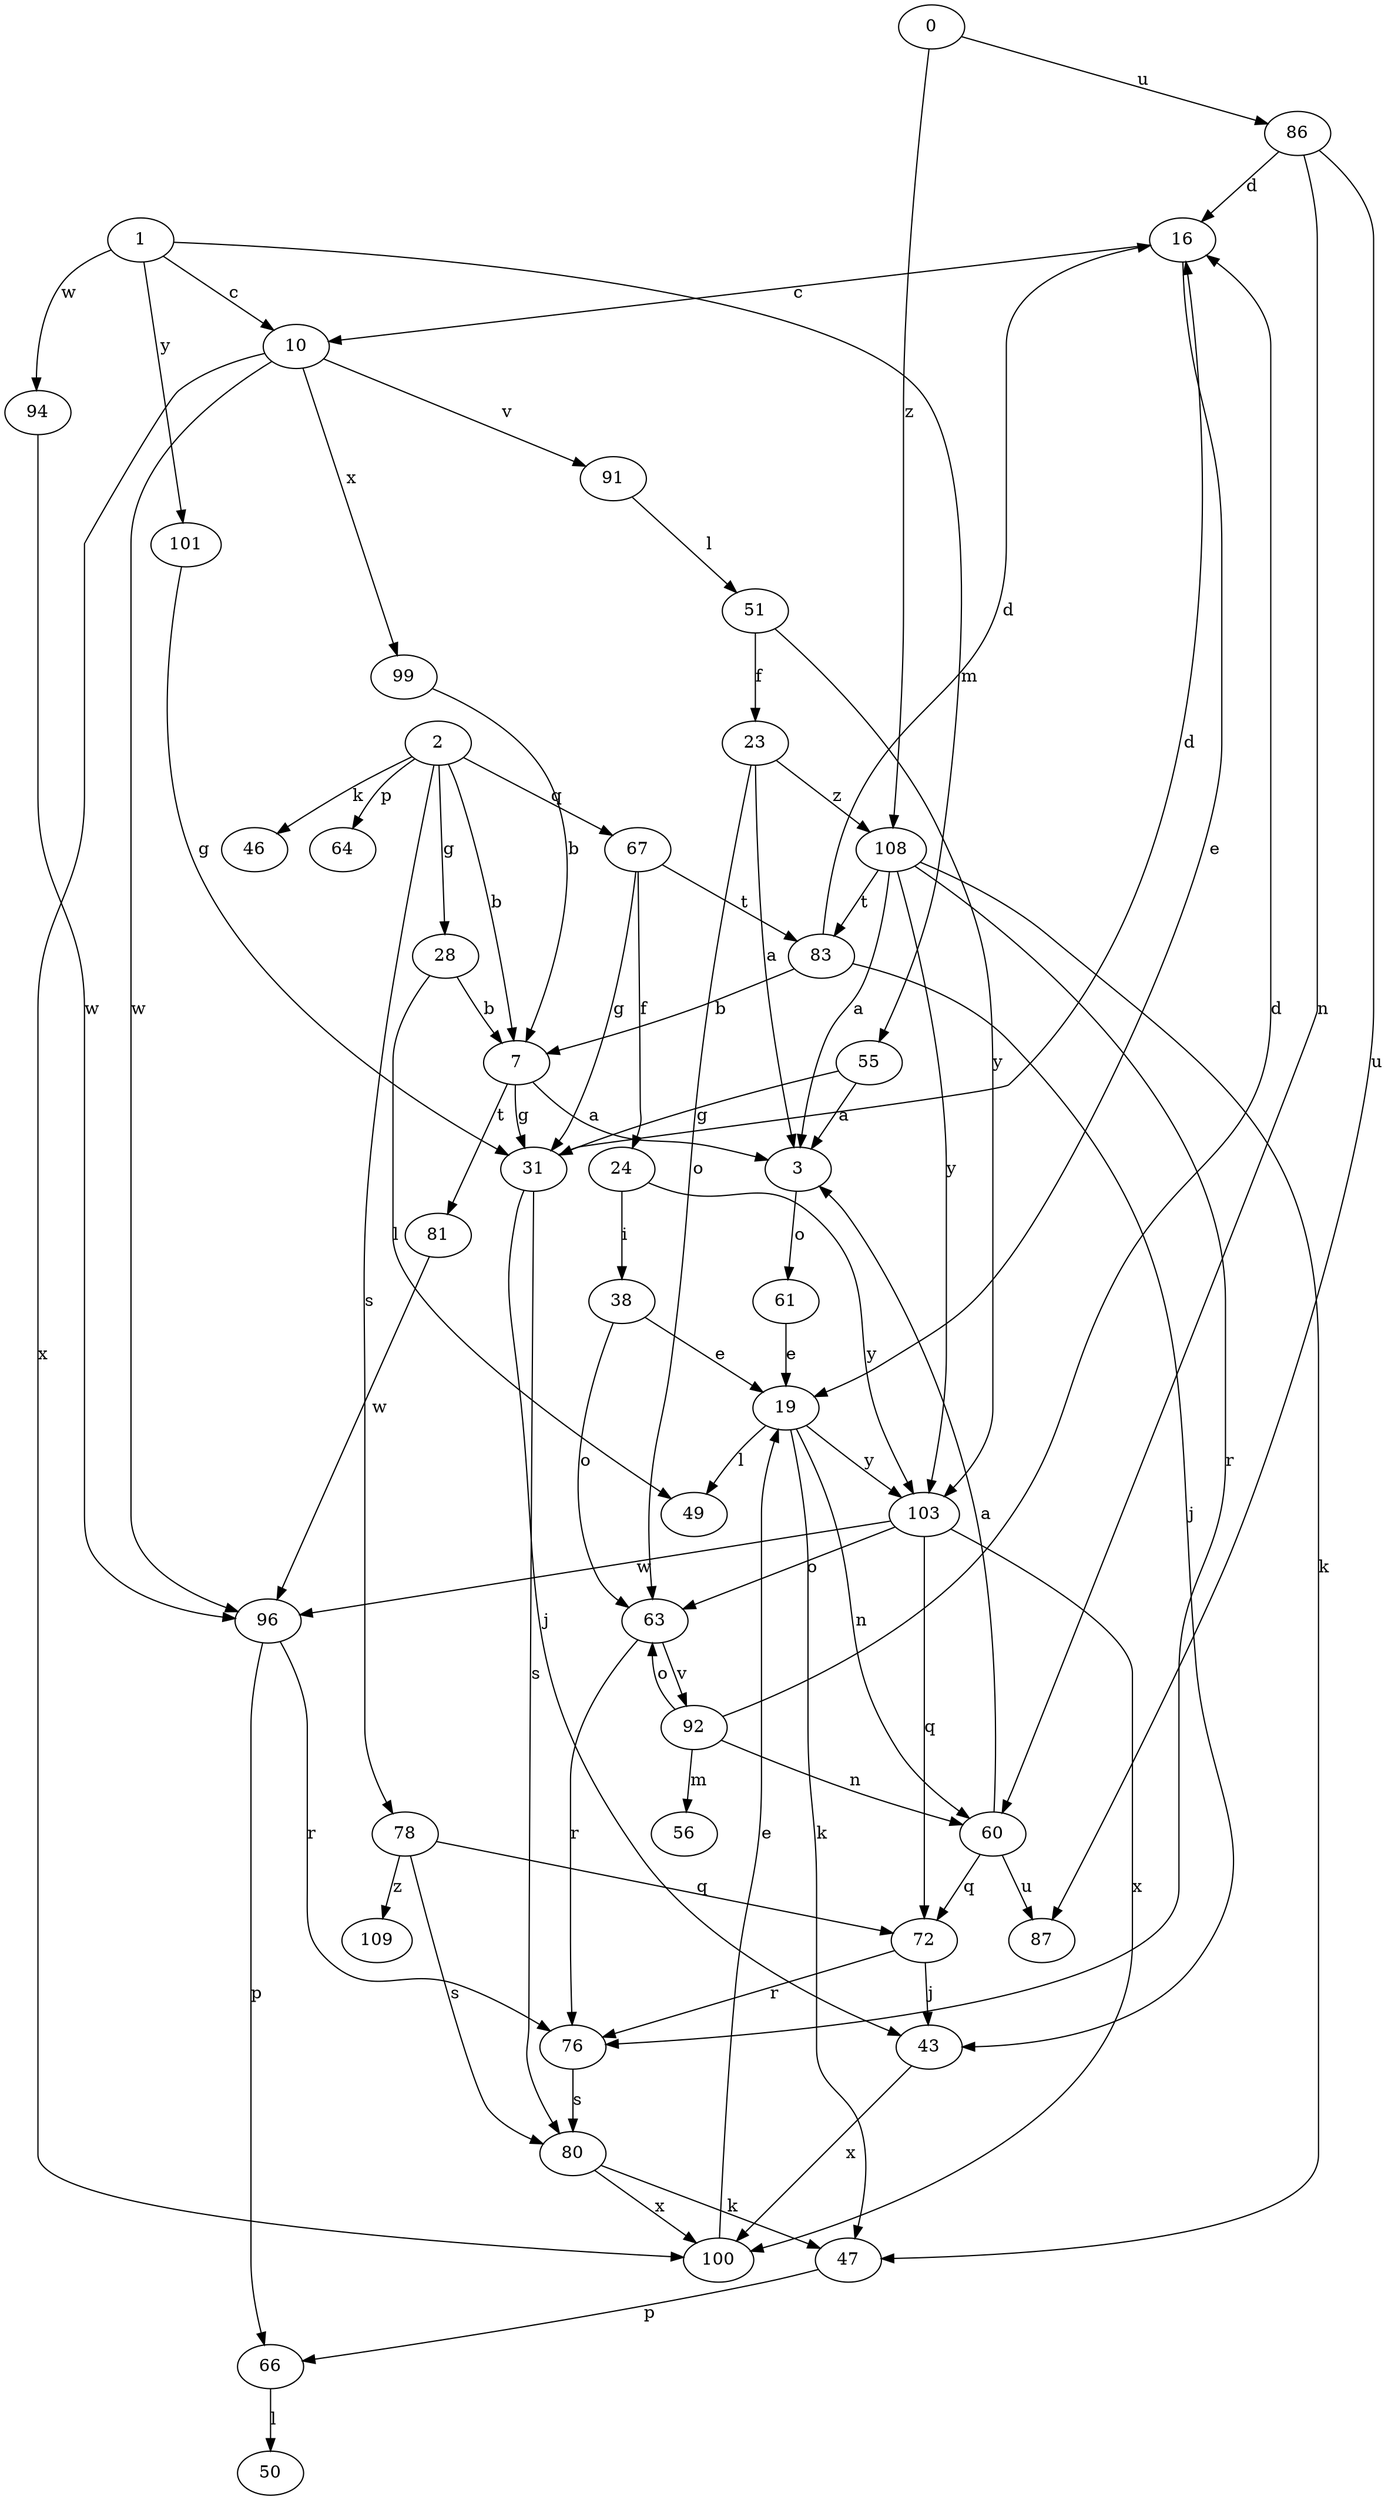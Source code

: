 strict digraph  {
0;
1;
2;
3;
7;
10;
16;
19;
23;
24;
28;
31;
38;
43;
46;
47;
49;
50;
51;
55;
56;
60;
61;
63;
64;
66;
67;
72;
76;
78;
80;
81;
83;
86;
87;
91;
92;
94;
96;
99;
100;
101;
103;
108;
109;
0 -> 86  [label=u];
0 -> 108  [label=z];
1 -> 10  [label=c];
1 -> 55  [label=m];
1 -> 94  [label=w];
1 -> 101  [label=y];
2 -> 7  [label=b];
2 -> 28  [label=g];
2 -> 46  [label=k];
2 -> 64  [label=p];
2 -> 67  [label=q];
2 -> 78  [label=s];
3 -> 61  [label=o];
7 -> 3  [label=a];
7 -> 31  [label=g];
7 -> 81  [label=t];
10 -> 91  [label=v];
10 -> 96  [label=w];
10 -> 99  [label=x];
10 -> 100  [label=x];
16 -> 10  [label=c];
16 -> 19  [label=e];
19 -> 47  [label=k];
19 -> 49  [label=l];
19 -> 60  [label=n];
19 -> 103  [label=y];
23 -> 3  [label=a];
23 -> 63  [label=o];
23 -> 108  [label=z];
24 -> 38  [label=i];
24 -> 103  [label=y];
28 -> 7  [label=b];
28 -> 49  [label=l];
31 -> 16  [label=d];
31 -> 43  [label=j];
31 -> 80  [label=s];
38 -> 19  [label=e];
38 -> 63  [label=o];
43 -> 100  [label=x];
47 -> 66  [label=p];
51 -> 23  [label=f];
51 -> 103  [label=y];
55 -> 3  [label=a];
55 -> 31  [label=g];
60 -> 3  [label=a];
60 -> 72  [label=q];
60 -> 87  [label=u];
61 -> 19  [label=e];
63 -> 76  [label=r];
63 -> 92  [label=v];
66 -> 50  [label=l];
67 -> 24  [label=f];
67 -> 31  [label=g];
67 -> 83  [label=t];
72 -> 43  [label=j];
72 -> 76  [label=r];
76 -> 80  [label=s];
78 -> 72  [label=q];
78 -> 80  [label=s];
78 -> 109  [label=z];
80 -> 47  [label=k];
80 -> 100  [label=x];
81 -> 96  [label=w];
83 -> 7  [label=b];
83 -> 16  [label=d];
83 -> 43  [label=j];
86 -> 16  [label=d];
86 -> 60  [label=n];
86 -> 87  [label=u];
91 -> 51  [label=l];
92 -> 16  [label=d];
92 -> 56  [label=m];
92 -> 60  [label=n];
92 -> 63  [label=o];
94 -> 96  [label=w];
96 -> 66  [label=p];
96 -> 76  [label=r];
99 -> 7  [label=b];
100 -> 19  [label=e];
101 -> 31  [label=g];
103 -> 63  [label=o];
103 -> 72  [label=q];
103 -> 96  [label=w];
103 -> 100  [label=x];
108 -> 3  [label=a];
108 -> 47  [label=k];
108 -> 76  [label=r];
108 -> 83  [label=t];
108 -> 103  [label=y];
}
